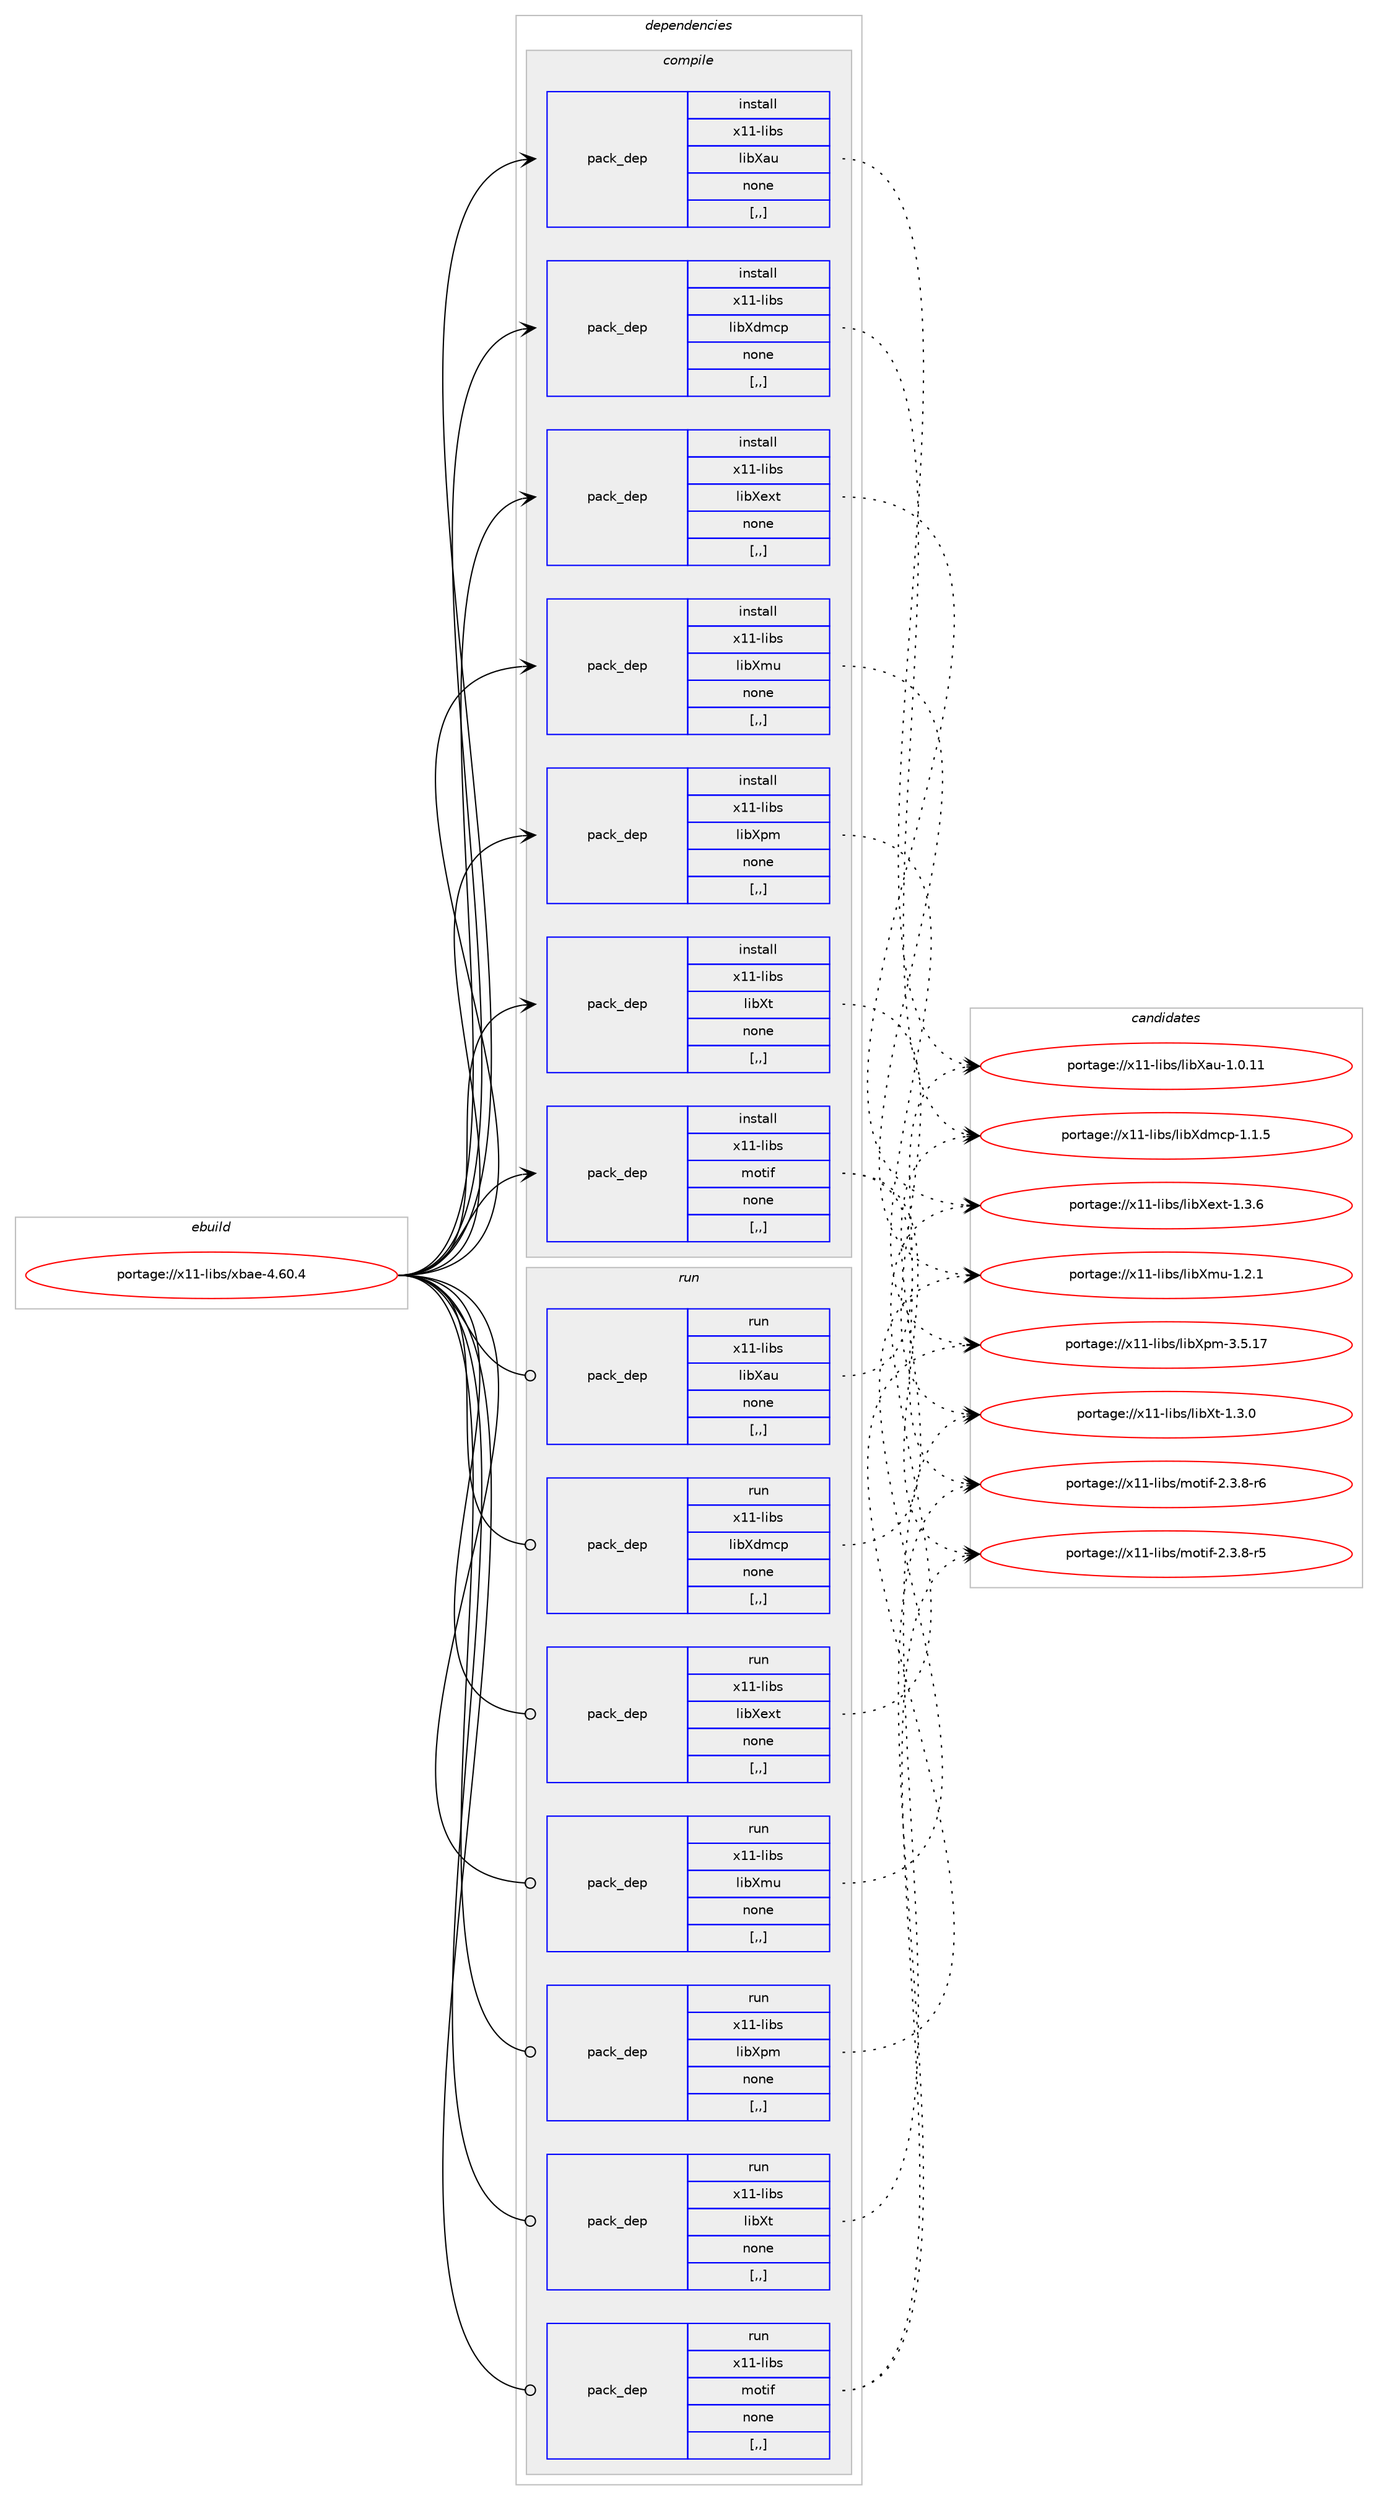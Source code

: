 digraph prolog {

# *************
# Graph options
# *************

newrank=true;
concentrate=true;
compound=true;
graph [rankdir=LR,fontname=Helvetica,fontsize=10,ranksep=1.5];#, ranksep=2.5, nodesep=0.2];
edge  [arrowhead=vee];
node  [fontname=Helvetica,fontsize=10];

# **********
# The ebuild
# **********

subgraph cluster_leftcol {
color=gray;
label=<<i>ebuild</i>>;
id [label="portage://x11-libs/xbae-4.60.4", color=red, width=4, href="../x11-libs/xbae-4.60.4.svg"];
}

# ****************
# The dependencies
# ****************

subgraph cluster_midcol {
color=gray;
label=<<i>dependencies</i>>;
subgraph cluster_compile {
fillcolor="#eeeeee";
style=filled;
label=<<i>compile</i>>;
subgraph pack2796 {
dependency3516 [label=<<TABLE BORDER="0" CELLBORDER="1" CELLSPACING="0" CELLPADDING="4" WIDTH="220"><TR><TD ROWSPAN="6" CELLPADDING="30">pack_dep</TD></TR><TR><TD WIDTH="110">install</TD></TR><TR><TD>x11-libs</TD></TR><TR><TD>libXau</TD></TR><TR><TD>none</TD></TR><TR><TD>[,,]</TD></TR></TABLE>>, shape=none, color=blue];
}
id:e -> dependency3516:w [weight=20,style="solid",arrowhead="vee"];
subgraph pack2797 {
dependency3517 [label=<<TABLE BORDER="0" CELLBORDER="1" CELLSPACING="0" CELLPADDING="4" WIDTH="220"><TR><TD ROWSPAN="6" CELLPADDING="30">pack_dep</TD></TR><TR><TD WIDTH="110">install</TD></TR><TR><TD>x11-libs</TD></TR><TR><TD>libXdmcp</TD></TR><TR><TD>none</TD></TR><TR><TD>[,,]</TD></TR></TABLE>>, shape=none, color=blue];
}
id:e -> dependency3517:w [weight=20,style="solid",arrowhead="vee"];
subgraph pack2798 {
dependency3518 [label=<<TABLE BORDER="0" CELLBORDER="1" CELLSPACING="0" CELLPADDING="4" WIDTH="220"><TR><TD ROWSPAN="6" CELLPADDING="30">pack_dep</TD></TR><TR><TD WIDTH="110">install</TD></TR><TR><TD>x11-libs</TD></TR><TR><TD>libXext</TD></TR><TR><TD>none</TD></TR><TR><TD>[,,]</TD></TR></TABLE>>, shape=none, color=blue];
}
id:e -> dependency3518:w [weight=20,style="solid",arrowhead="vee"];
subgraph pack2799 {
dependency3519 [label=<<TABLE BORDER="0" CELLBORDER="1" CELLSPACING="0" CELLPADDING="4" WIDTH="220"><TR><TD ROWSPAN="6" CELLPADDING="30">pack_dep</TD></TR><TR><TD WIDTH="110">install</TD></TR><TR><TD>x11-libs</TD></TR><TR><TD>libXmu</TD></TR><TR><TD>none</TD></TR><TR><TD>[,,]</TD></TR></TABLE>>, shape=none, color=blue];
}
id:e -> dependency3519:w [weight=20,style="solid",arrowhead="vee"];
subgraph pack2800 {
dependency3520 [label=<<TABLE BORDER="0" CELLBORDER="1" CELLSPACING="0" CELLPADDING="4" WIDTH="220"><TR><TD ROWSPAN="6" CELLPADDING="30">pack_dep</TD></TR><TR><TD WIDTH="110">install</TD></TR><TR><TD>x11-libs</TD></TR><TR><TD>libXpm</TD></TR><TR><TD>none</TD></TR><TR><TD>[,,]</TD></TR></TABLE>>, shape=none, color=blue];
}
id:e -> dependency3520:w [weight=20,style="solid",arrowhead="vee"];
subgraph pack2801 {
dependency3521 [label=<<TABLE BORDER="0" CELLBORDER="1" CELLSPACING="0" CELLPADDING="4" WIDTH="220"><TR><TD ROWSPAN="6" CELLPADDING="30">pack_dep</TD></TR><TR><TD WIDTH="110">install</TD></TR><TR><TD>x11-libs</TD></TR><TR><TD>libXt</TD></TR><TR><TD>none</TD></TR><TR><TD>[,,]</TD></TR></TABLE>>, shape=none, color=blue];
}
id:e -> dependency3521:w [weight=20,style="solid",arrowhead="vee"];
subgraph pack2802 {
dependency3522 [label=<<TABLE BORDER="0" CELLBORDER="1" CELLSPACING="0" CELLPADDING="4" WIDTH="220"><TR><TD ROWSPAN="6" CELLPADDING="30">pack_dep</TD></TR><TR><TD WIDTH="110">install</TD></TR><TR><TD>x11-libs</TD></TR><TR><TD>motif</TD></TR><TR><TD>none</TD></TR><TR><TD>[,,]</TD></TR></TABLE>>, shape=none, color=blue];
}
id:e -> dependency3522:w [weight=20,style="solid",arrowhead="vee"];
}
subgraph cluster_compileandrun {
fillcolor="#eeeeee";
style=filled;
label=<<i>compile and run</i>>;
}
subgraph cluster_run {
fillcolor="#eeeeee";
style=filled;
label=<<i>run</i>>;
subgraph pack2803 {
dependency3523 [label=<<TABLE BORDER="0" CELLBORDER="1" CELLSPACING="0" CELLPADDING="4" WIDTH="220"><TR><TD ROWSPAN="6" CELLPADDING="30">pack_dep</TD></TR><TR><TD WIDTH="110">run</TD></TR><TR><TD>x11-libs</TD></TR><TR><TD>libXau</TD></TR><TR><TD>none</TD></TR><TR><TD>[,,]</TD></TR></TABLE>>, shape=none, color=blue];
}
id:e -> dependency3523:w [weight=20,style="solid",arrowhead="odot"];
subgraph pack2804 {
dependency3524 [label=<<TABLE BORDER="0" CELLBORDER="1" CELLSPACING="0" CELLPADDING="4" WIDTH="220"><TR><TD ROWSPAN="6" CELLPADDING="30">pack_dep</TD></TR><TR><TD WIDTH="110">run</TD></TR><TR><TD>x11-libs</TD></TR><TR><TD>libXdmcp</TD></TR><TR><TD>none</TD></TR><TR><TD>[,,]</TD></TR></TABLE>>, shape=none, color=blue];
}
id:e -> dependency3524:w [weight=20,style="solid",arrowhead="odot"];
subgraph pack2805 {
dependency3525 [label=<<TABLE BORDER="0" CELLBORDER="1" CELLSPACING="0" CELLPADDING="4" WIDTH="220"><TR><TD ROWSPAN="6" CELLPADDING="30">pack_dep</TD></TR><TR><TD WIDTH="110">run</TD></TR><TR><TD>x11-libs</TD></TR><TR><TD>libXext</TD></TR><TR><TD>none</TD></TR><TR><TD>[,,]</TD></TR></TABLE>>, shape=none, color=blue];
}
id:e -> dependency3525:w [weight=20,style="solid",arrowhead="odot"];
subgraph pack2806 {
dependency3526 [label=<<TABLE BORDER="0" CELLBORDER="1" CELLSPACING="0" CELLPADDING="4" WIDTH="220"><TR><TD ROWSPAN="6" CELLPADDING="30">pack_dep</TD></TR><TR><TD WIDTH="110">run</TD></TR><TR><TD>x11-libs</TD></TR><TR><TD>libXmu</TD></TR><TR><TD>none</TD></TR><TR><TD>[,,]</TD></TR></TABLE>>, shape=none, color=blue];
}
id:e -> dependency3526:w [weight=20,style="solid",arrowhead="odot"];
subgraph pack2807 {
dependency3527 [label=<<TABLE BORDER="0" CELLBORDER="1" CELLSPACING="0" CELLPADDING="4" WIDTH="220"><TR><TD ROWSPAN="6" CELLPADDING="30">pack_dep</TD></TR><TR><TD WIDTH="110">run</TD></TR><TR><TD>x11-libs</TD></TR><TR><TD>libXpm</TD></TR><TR><TD>none</TD></TR><TR><TD>[,,]</TD></TR></TABLE>>, shape=none, color=blue];
}
id:e -> dependency3527:w [weight=20,style="solid",arrowhead="odot"];
subgraph pack2808 {
dependency3528 [label=<<TABLE BORDER="0" CELLBORDER="1" CELLSPACING="0" CELLPADDING="4" WIDTH="220"><TR><TD ROWSPAN="6" CELLPADDING="30">pack_dep</TD></TR><TR><TD WIDTH="110">run</TD></TR><TR><TD>x11-libs</TD></TR><TR><TD>libXt</TD></TR><TR><TD>none</TD></TR><TR><TD>[,,]</TD></TR></TABLE>>, shape=none, color=blue];
}
id:e -> dependency3528:w [weight=20,style="solid",arrowhead="odot"];
subgraph pack2809 {
dependency3529 [label=<<TABLE BORDER="0" CELLBORDER="1" CELLSPACING="0" CELLPADDING="4" WIDTH="220"><TR><TD ROWSPAN="6" CELLPADDING="30">pack_dep</TD></TR><TR><TD WIDTH="110">run</TD></TR><TR><TD>x11-libs</TD></TR><TR><TD>motif</TD></TR><TR><TD>none</TD></TR><TR><TD>[,,]</TD></TR></TABLE>>, shape=none, color=blue];
}
id:e -> dependency3529:w [weight=20,style="solid",arrowhead="odot"];
}
}

# **************
# The candidates
# **************

subgraph cluster_choices {
rank=same;
color=gray;
label=<<i>candidates</i>>;

subgraph choice2796 {
color=black;
nodesep=1;
choice120494945108105981154710810598889711745494648464949 [label="portage://x11-libs/libXau-1.0.11", color=red, width=4,href="../x11-libs/libXau-1.0.11.svg"];
dependency3516:e -> choice120494945108105981154710810598889711745494648464949:w [style=dotted,weight="100"];
}
subgraph choice2797 {
color=black;
nodesep=1;
choice1204949451081059811547108105988810010999112454946494653 [label="portage://x11-libs/libXdmcp-1.1.5", color=red, width=4,href="../x11-libs/libXdmcp-1.1.5.svg"];
dependency3517:e -> choice1204949451081059811547108105988810010999112454946494653:w [style=dotted,weight="100"];
}
subgraph choice2798 {
color=black;
nodesep=1;
choice12049494510810598115471081059888101120116454946514654 [label="portage://x11-libs/libXext-1.3.6", color=red, width=4,href="../x11-libs/libXext-1.3.6.svg"];
dependency3518:e -> choice12049494510810598115471081059888101120116454946514654:w [style=dotted,weight="100"];
}
subgraph choice2799 {
color=black;
nodesep=1;
choice12049494510810598115471081059888109117454946504649 [label="portage://x11-libs/libXmu-1.2.1", color=red, width=4,href="../x11-libs/libXmu-1.2.1.svg"];
dependency3519:e -> choice12049494510810598115471081059888109117454946504649:w [style=dotted,weight="100"];
}
subgraph choice2800 {
color=black;
nodesep=1;
choice1204949451081059811547108105988811210945514653464955 [label="portage://x11-libs/libXpm-3.5.17", color=red, width=4,href="../x11-libs/libXpm-3.5.17.svg"];
dependency3520:e -> choice1204949451081059811547108105988811210945514653464955:w [style=dotted,weight="100"];
}
subgraph choice2801 {
color=black;
nodesep=1;
choice12049494510810598115471081059888116454946514648 [label="portage://x11-libs/libXt-1.3.0", color=red, width=4,href="../x11-libs/libXt-1.3.0.svg"];
dependency3521:e -> choice12049494510810598115471081059888116454946514648:w [style=dotted,weight="100"];
}
subgraph choice2802 {
color=black;
nodesep=1;
choice12049494510810598115471091111161051024550465146564511454 [label="portage://x11-libs/motif-2.3.8-r6", color=red, width=4,href="../x11-libs/motif-2.3.8-r6.svg"];
choice12049494510810598115471091111161051024550465146564511453 [label="portage://x11-libs/motif-2.3.8-r5", color=red, width=4,href="../x11-libs/motif-2.3.8-r5.svg"];
dependency3522:e -> choice12049494510810598115471091111161051024550465146564511454:w [style=dotted,weight="100"];
dependency3522:e -> choice12049494510810598115471091111161051024550465146564511453:w [style=dotted,weight="100"];
}
subgraph choice2803 {
color=black;
nodesep=1;
choice120494945108105981154710810598889711745494648464949 [label="portage://x11-libs/libXau-1.0.11", color=red, width=4,href="../x11-libs/libXau-1.0.11.svg"];
dependency3523:e -> choice120494945108105981154710810598889711745494648464949:w [style=dotted,weight="100"];
}
subgraph choice2804 {
color=black;
nodesep=1;
choice1204949451081059811547108105988810010999112454946494653 [label="portage://x11-libs/libXdmcp-1.1.5", color=red, width=4,href="../x11-libs/libXdmcp-1.1.5.svg"];
dependency3524:e -> choice1204949451081059811547108105988810010999112454946494653:w [style=dotted,weight="100"];
}
subgraph choice2805 {
color=black;
nodesep=1;
choice12049494510810598115471081059888101120116454946514654 [label="portage://x11-libs/libXext-1.3.6", color=red, width=4,href="../x11-libs/libXext-1.3.6.svg"];
dependency3525:e -> choice12049494510810598115471081059888101120116454946514654:w [style=dotted,weight="100"];
}
subgraph choice2806 {
color=black;
nodesep=1;
choice12049494510810598115471081059888109117454946504649 [label="portage://x11-libs/libXmu-1.2.1", color=red, width=4,href="../x11-libs/libXmu-1.2.1.svg"];
dependency3526:e -> choice12049494510810598115471081059888109117454946504649:w [style=dotted,weight="100"];
}
subgraph choice2807 {
color=black;
nodesep=1;
choice1204949451081059811547108105988811210945514653464955 [label="portage://x11-libs/libXpm-3.5.17", color=red, width=4,href="../x11-libs/libXpm-3.5.17.svg"];
dependency3527:e -> choice1204949451081059811547108105988811210945514653464955:w [style=dotted,weight="100"];
}
subgraph choice2808 {
color=black;
nodesep=1;
choice12049494510810598115471081059888116454946514648 [label="portage://x11-libs/libXt-1.3.0", color=red, width=4,href="../x11-libs/libXt-1.3.0.svg"];
dependency3528:e -> choice12049494510810598115471081059888116454946514648:w [style=dotted,weight="100"];
}
subgraph choice2809 {
color=black;
nodesep=1;
choice12049494510810598115471091111161051024550465146564511454 [label="portage://x11-libs/motif-2.3.8-r6", color=red, width=4,href="../x11-libs/motif-2.3.8-r6.svg"];
choice12049494510810598115471091111161051024550465146564511453 [label="portage://x11-libs/motif-2.3.8-r5", color=red, width=4,href="../x11-libs/motif-2.3.8-r5.svg"];
dependency3529:e -> choice12049494510810598115471091111161051024550465146564511454:w [style=dotted,weight="100"];
dependency3529:e -> choice12049494510810598115471091111161051024550465146564511453:w [style=dotted,weight="100"];
}
}

}

